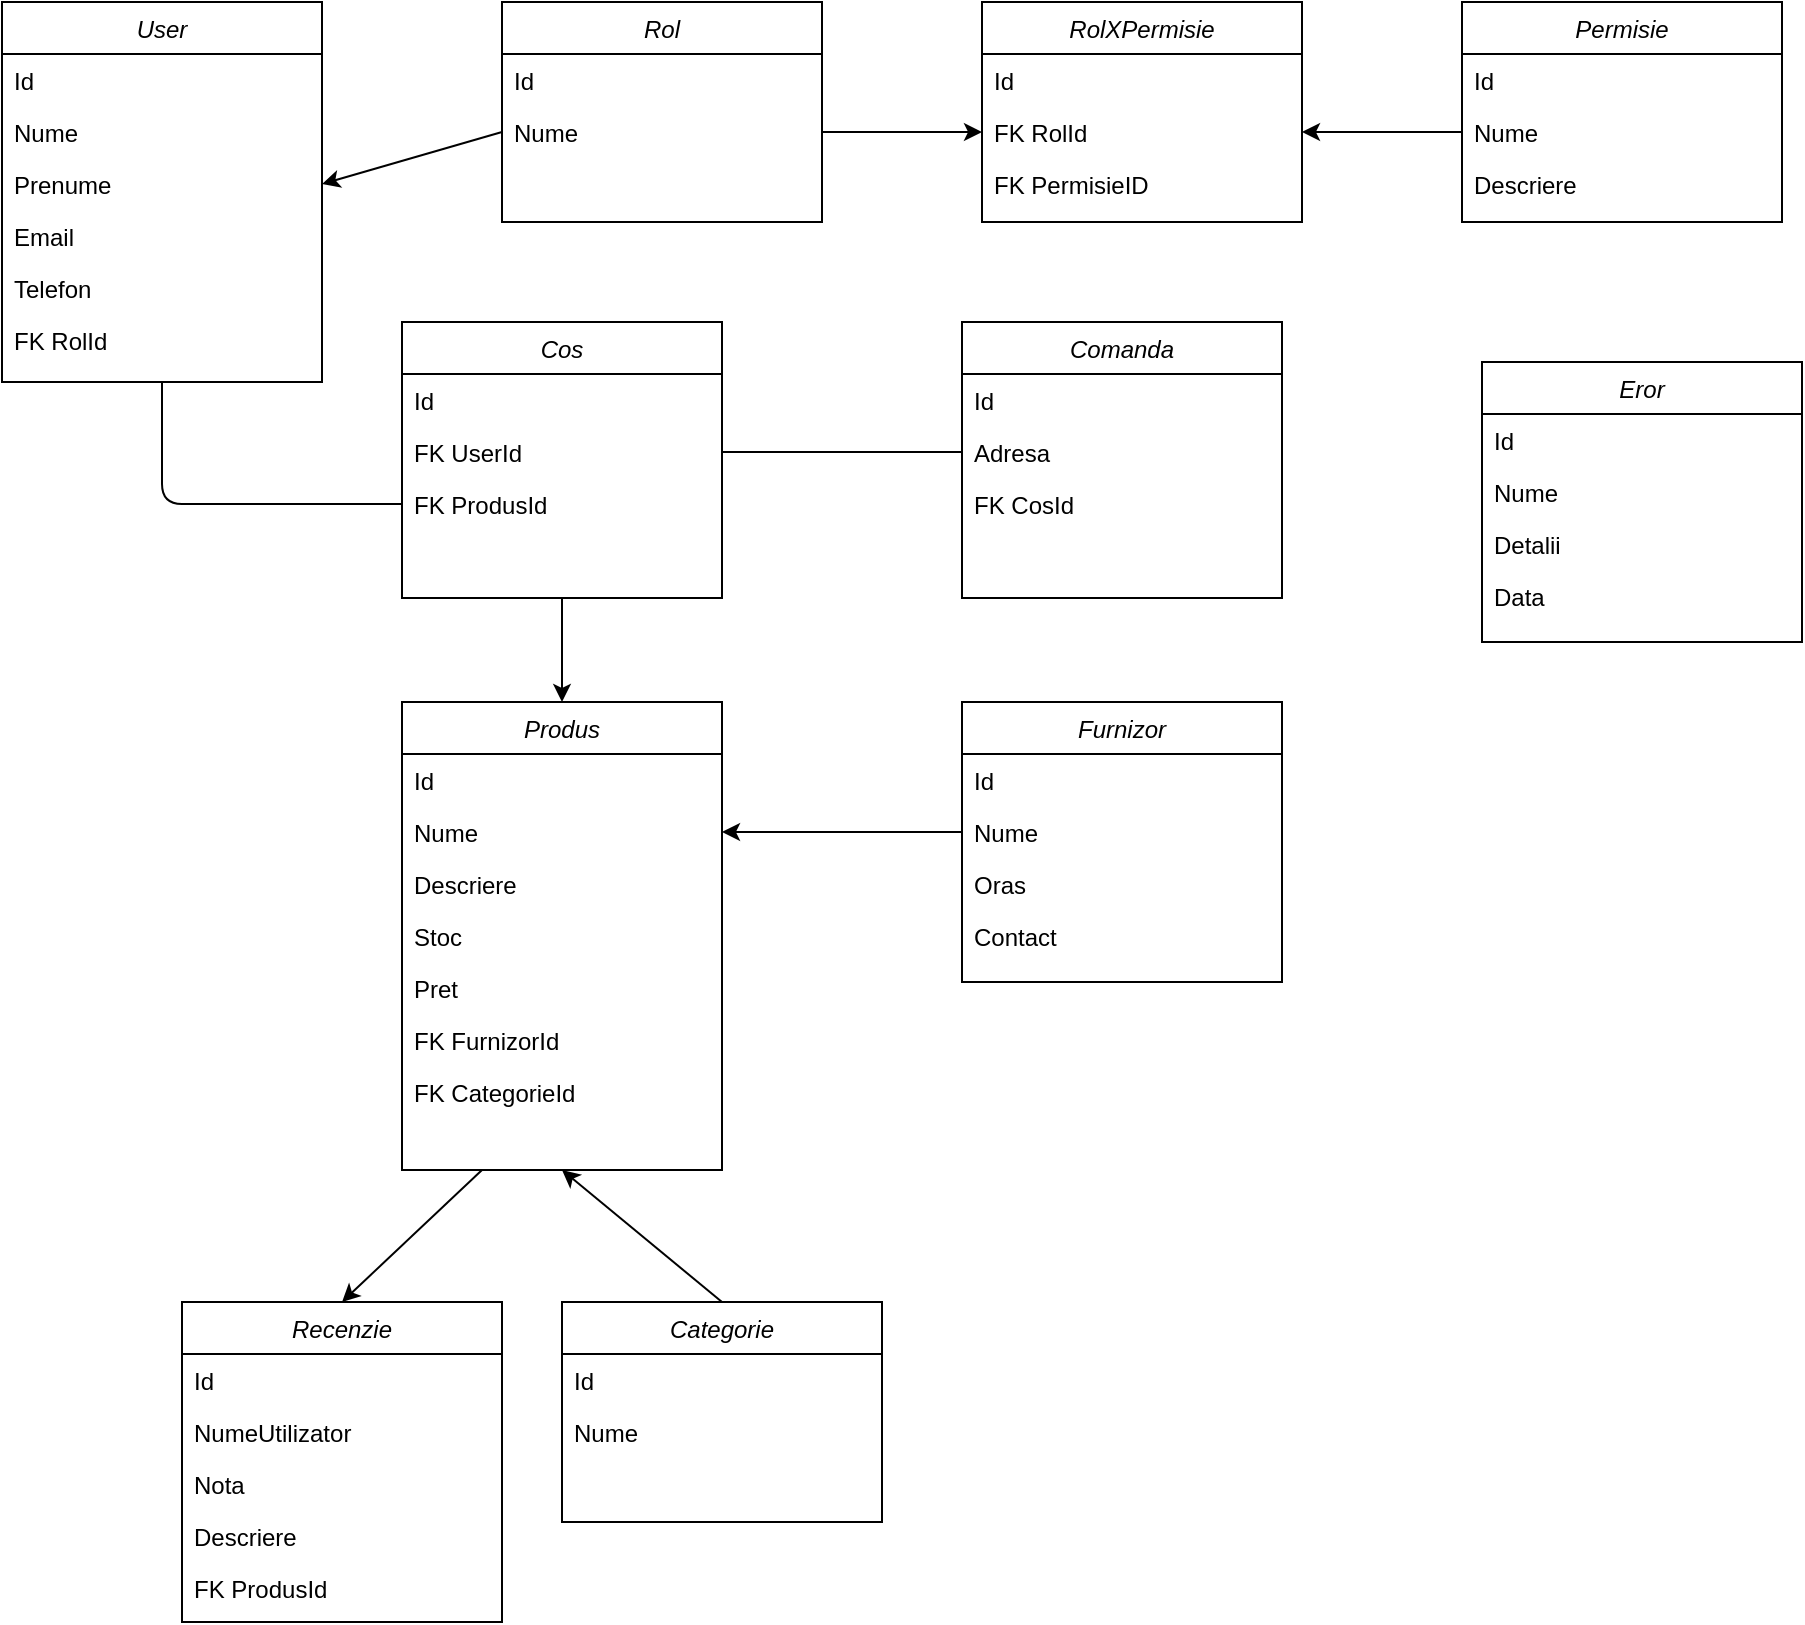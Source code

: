 <mxfile version="14.4.3" type="device"><diagram id="C5RBs43oDa-KdzZeNtuy" name="Page-1"><mxGraphModel dx="981" dy="548" grid="1" gridSize="10" guides="1" tooltips="1" connect="1" arrows="1" fold="1" page="1" pageScale="1" pageWidth="3300" pageHeight="4681" math="0" shadow="0"><root><mxCell id="WIyWlLk6GJQsqaUBKTNV-0"/><mxCell id="WIyWlLk6GJQsqaUBKTNV-1" parent="WIyWlLk6GJQsqaUBKTNV-0"/><mxCell id="A1wANrcbDZks1F24br09-61" value="Produs&#10;" style="swimlane;fontStyle=2;align=center;verticalAlign=top;childLayout=stackLayout;horizontal=1;startSize=26;horizontalStack=0;resizeParent=1;resizeLast=0;collapsible=1;marginBottom=0;rounded=0;shadow=0;strokeWidth=1;" vertex="1" parent="WIyWlLk6GJQsqaUBKTNV-1"><mxGeometry x="310" y="440" width="160" height="234" as="geometry"><mxRectangle x="230" y="140" width="160" height="26" as="alternateBounds"/></mxGeometry></mxCell><mxCell id="A1wANrcbDZks1F24br09-62" value="Id" style="text;align=left;verticalAlign=top;spacingLeft=4;spacingRight=4;overflow=hidden;rotatable=0;points=[[0,0.5],[1,0.5]];portConstraint=eastwest;" vertex="1" parent="A1wANrcbDZks1F24br09-61"><mxGeometry y="26" width="160" height="26" as="geometry"/></mxCell><mxCell id="A1wANrcbDZks1F24br09-63" value="Nume" style="text;align=left;verticalAlign=top;spacingLeft=4;spacingRight=4;overflow=hidden;rotatable=0;points=[[0,0.5],[1,0.5]];portConstraint=eastwest;rounded=0;shadow=0;html=0;" vertex="1" parent="A1wANrcbDZks1F24br09-61"><mxGeometry y="52" width="160" height="26" as="geometry"/></mxCell><mxCell id="A1wANrcbDZks1F24br09-64" value="Descriere" style="text;align=left;verticalAlign=top;spacingLeft=4;spacingRight=4;overflow=hidden;rotatable=0;points=[[0,0.5],[1,0.5]];portConstraint=eastwest;rounded=0;shadow=0;html=0;" vertex="1" parent="A1wANrcbDZks1F24br09-61"><mxGeometry y="78" width="160" height="26" as="geometry"/></mxCell><mxCell id="A1wANrcbDZks1F24br09-123" value="Stoc" style="text;align=left;verticalAlign=top;spacingLeft=4;spacingRight=4;overflow=hidden;rotatable=0;points=[[0,0.5],[1,0.5]];portConstraint=eastwest;rounded=0;shadow=0;html=0;" vertex="1" parent="A1wANrcbDZks1F24br09-61"><mxGeometry y="104" width="160" height="26" as="geometry"/></mxCell><mxCell id="A1wANrcbDZks1F24br09-124" value="Pret" style="text;align=left;verticalAlign=top;spacingLeft=4;spacingRight=4;overflow=hidden;rotatable=0;points=[[0,0.5],[1,0.5]];portConstraint=eastwest;rounded=0;shadow=0;html=0;" vertex="1" parent="A1wANrcbDZks1F24br09-61"><mxGeometry y="130" width="160" height="26" as="geometry"/></mxCell><mxCell id="A1wANrcbDZks1F24br09-65" value="FK FurnizorId" style="text;align=left;verticalAlign=top;spacingLeft=4;spacingRight=4;overflow=hidden;rotatable=0;points=[[0,0.5],[1,0.5]];portConstraint=eastwest;rounded=0;shadow=0;html=0;" vertex="1" parent="A1wANrcbDZks1F24br09-61"><mxGeometry y="156" width="160" height="26" as="geometry"/></mxCell><mxCell id="A1wANrcbDZks1F24br09-66" value="FK CategorieId" style="text;align=left;verticalAlign=top;spacingLeft=4;spacingRight=4;overflow=hidden;rotatable=0;points=[[0,0.5],[1,0.5]];portConstraint=eastwest;rounded=0;shadow=0;html=0;" vertex="1" parent="A1wANrcbDZks1F24br09-61"><mxGeometry y="182" width="160" height="26" as="geometry"/></mxCell><mxCell id="A1wANrcbDZks1F24br09-68" value="User" style="swimlane;fontStyle=2;align=center;verticalAlign=top;childLayout=stackLayout;horizontal=1;startSize=26;horizontalStack=0;resizeParent=1;resizeLast=0;collapsible=1;marginBottom=0;rounded=0;shadow=0;strokeWidth=1;" vertex="1" parent="WIyWlLk6GJQsqaUBKTNV-1"><mxGeometry x="110" y="90" width="160" height="190" as="geometry"><mxRectangle x="230" y="140" width="160" height="26" as="alternateBounds"/></mxGeometry></mxCell><mxCell id="A1wANrcbDZks1F24br09-69" value="Id" style="text;align=left;verticalAlign=top;spacingLeft=4;spacingRight=4;overflow=hidden;rotatable=0;points=[[0,0.5],[1,0.5]];portConstraint=eastwest;" vertex="1" parent="A1wANrcbDZks1F24br09-68"><mxGeometry y="26" width="160" height="26" as="geometry"/></mxCell><mxCell id="A1wANrcbDZks1F24br09-70" value="Nume" style="text;align=left;verticalAlign=top;spacingLeft=4;spacingRight=4;overflow=hidden;rotatable=0;points=[[0,0.5],[1,0.5]];portConstraint=eastwest;rounded=0;shadow=0;html=0;" vertex="1" parent="A1wANrcbDZks1F24br09-68"><mxGeometry y="52" width="160" height="26" as="geometry"/></mxCell><mxCell id="A1wANrcbDZks1F24br09-71" value="Prenume" style="text;align=left;verticalAlign=top;spacingLeft=4;spacingRight=4;overflow=hidden;rotatable=0;points=[[0,0.5],[1,0.5]];portConstraint=eastwest;rounded=0;shadow=0;html=0;" vertex="1" parent="A1wANrcbDZks1F24br09-68"><mxGeometry y="78" width="160" height="26" as="geometry"/></mxCell><mxCell id="A1wANrcbDZks1F24br09-73" value="Email" style="text;align=left;verticalAlign=top;spacingLeft=4;spacingRight=4;overflow=hidden;rotatable=0;points=[[0,0.5],[1,0.5]];portConstraint=eastwest;rounded=0;shadow=0;html=0;" vertex="1" parent="A1wANrcbDZks1F24br09-68"><mxGeometry y="104" width="160" height="26" as="geometry"/></mxCell><mxCell id="A1wANrcbDZks1F24br09-137" value="Telefon" style="text;align=left;verticalAlign=top;spacingLeft=4;spacingRight=4;overflow=hidden;rotatable=0;points=[[0,0.5],[1,0.5]];portConstraint=eastwest;rounded=0;shadow=0;html=0;" vertex="1" parent="A1wANrcbDZks1F24br09-68"><mxGeometry y="130" width="160" height="26" as="geometry"/></mxCell><mxCell id="A1wANrcbDZks1F24br09-72" value="FK RolId" style="text;align=left;verticalAlign=top;spacingLeft=4;spacingRight=4;overflow=hidden;rotatable=0;points=[[0,0.5],[1,0.5]];portConstraint=eastwest;rounded=0;shadow=0;html=0;" vertex="1" parent="A1wANrcbDZks1F24br09-68"><mxGeometry y="156" width="160" height="26" as="geometry"/></mxCell><mxCell id="A1wANrcbDZks1F24br09-74" value="Categorie" style="swimlane;fontStyle=2;align=center;verticalAlign=top;childLayout=stackLayout;horizontal=1;startSize=26;horizontalStack=0;resizeParent=1;resizeLast=0;collapsible=1;marginBottom=0;rounded=0;shadow=0;strokeWidth=1;" vertex="1" parent="WIyWlLk6GJQsqaUBKTNV-1"><mxGeometry x="390" y="740" width="160" height="110" as="geometry"><mxRectangle x="230" y="140" width="160" height="26" as="alternateBounds"/></mxGeometry></mxCell><mxCell id="A1wANrcbDZks1F24br09-75" value="Id" style="text;align=left;verticalAlign=top;spacingLeft=4;spacingRight=4;overflow=hidden;rotatable=0;points=[[0,0.5],[1,0.5]];portConstraint=eastwest;" vertex="1" parent="A1wANrcbDZks1F24br09-74"><mxGeometry y="26" width="160" height="26" as="geometry"/></mxCell><mxCell id="A1wANrcbDZks1F24br09-76" value="Nume" style="text;align=left;verticalAlign=top;spacingLeft=4;spacingRight=4;overflow=hidden;rotatable=0;points=[[0,0.5],[1,0.5]];portConstraint=eastwest;rounded=0;shadow=0;html=0;" vertex="1" parent="A1wANrcbDZks1F24br09-74"><mxGeometry y="52" width="160" height="26" as="geometry"/></mxCell><mxCell id="A1wANrcbDZks1F24br09-77" value="Recenzie" style="swimlane;fontStyle=2;align=center;verticalAlign=top;childLayout=stackLayout;horizontal=1;startSize=26;horizontalStack=0;resizeParent=1;resizeLast=0;collapsible=1;marginBottom=0;rounded=0;shadow=0;strokeWidth=1;" vertex="1" parent="WIyWlLk6GJQsqaUBKTNV-1"><mxGeometry x="200" y="740" width="160" height="160" as="geometry"><mxRectangle x="230" y="140" width="160" height="26" as="alternateBounds"/></mxGeometry></mxCell><mxCell id="A1wANrcbDZks1F24br09-78" value="Id" style="text;align=left;verticalAlign=top;spacingLeft=4;spacingRight=4;overflow=hidden;rotatable=0;points=[[0,0.5],[1,0.5]];portConstraint=eastwest;" vertex="1" parent="A1wANrcbDZks1F24br09-77"><mxGeometry y="26" width="160" height="26" as="geometry"/></mxCell><mxCell id="A1wANrcbDZks1F24br09-79" value="NumeUtilizator" style="text;align=left;verticalAlign=top;spacingLeft=4;spacingRight=4;overflow=hidden;rotatable=0;points=[[0,0.5],[1,0.5]];portConstraint=eastwest;rounded=0;shadow=0;html=0;" vertex="1" parent="A1wANrcbDZks1F24br09-77"><mxGeometry y="52" width="160" height="26" as="geometry"/></mxCell><mxCell id="A1wANrcbDZks1F24br09-80" value="Nota" style="text;align=left;verticalAlign=top;spacingLeft=4;spacingRight=4;overflow=hidden;rotatable=0;points=[[0,0.5],[1,0.5]];portConstraint=eastwest;rounded=0;shadow=0;html=0;" vertex="1" parent="A1wANrcbDZks1F24br09-77"><mxGeometry y="78" width="160" height="26" as="geometry"/></mxCell><mxCell id="A1wANrcbDZks1F24br09-81" value="Descriere" style="text;align=left;verticalAlign=top;spacingLeft=4;spacingRight=4;overflow=hidden;rotatable=0;points=[[0,0.5],[1,0.5]];portConstraint=eastwest;rounded=0;shadow=0;html=0;" vertex="1" parent="A1wANrcbDZks1F24br09-77"><mxGeometry y="104" width="160" height="26" as="geometry"/></mxCell><mxCell id="A1wANrcbDZks1F24br09-82" value="FK ProdusId" style="text;align=left;verticalAlign=top;spacingLeft=4;spacingRight=4;overflow=hidden;rotatable=0;points=[[0,0.5],[1,0.5]];portConstraint=eastwest;rounded=0;shadow=0;html=0;" vertex="1" parent="A1wANrcbDZks1F24br09-77"><mxGeometry y="130" width="160" height="26" as="geometry"/></mxCell><mxCell id="A1wANrcbDZks1F24br09-87" value="Rol" style="swimlane;fontStyle=2;align=center;verticalAlign=top;childLayout=stackLayout;horizontal=1;startSize=26;horizontalStack=0;resizeParent=1;resizeLast=0;collapsible=1;marginBottom=0;rounded=0;shadow=0;strokeWidth=1;" vertex="1" parent="WIyWlLk6GJQsqaUBKTNV-1"><mxGeometry x="360" y="90" width="160" height="110" as="geometry"><mxRectangle x="230" y="140" width="160" height="26" as="alternateBounds"/></mxGeometry></mxCell><mxCell id="A1wANrcbDZks1F24br09-88" value="Id" style="text;align=left;verticalAlign=top;spacingLeft=4;spacingRight=4;overflow=hidden;rotatable=0;points=[[0,0.5],[1,0.5]];portConstraint=eastwest;" vertex="1" parent="A1wANrcbDZks1F24br09-87"><mxGeometry y="26" width="160" height="26" as="geometry"/></mxCell><mxCell id="A1wANrcbDZks1F24br09-89" value="Nume" style="text;align=left;verticalAlign=top;spacingLeft=4;spacingRight=4;overflow=hidden;rotatable=0;points=[[0,0.5],[1,0.5]];portConstraint=eastwest;rounded=0;shadow=0;html=0;" vertex="1" parent="A1wANrcbDZks1F24br09-87"><mxGeometry y="52" width="160" height="26" as="geometry"/></mxCell><mxCell id="A1wANrcbDZks1F24br09-91" value="RolXPermisie" style="swimlane;fontStyle=2;align=center;verticalAlign=top;childLayout=stackLayout;horizontal=1;startSize=26;horizontalStack=0;resizeParent=1;resizeLast=0;collapsible=1;marginBottom=0;rounded=0;shadow=0;strokeWidth=1;" vertex="1" parent="WIyWlLk6GJQsqaUBKTNV-1"><mxGeometry x="600" y="90" width="160" height="110" as="geometry"><mxRectangle x="230" y="140" width="160" height="26" as="alternateBounds"/></mxGeometry></mxCell><mxCell id="A1wANrcbDZks1F24br09-92" value="Id" style="text;align=left;verticalAlign=top;spacingLeft=4;spacingRight=4;overflow=hidden;rotatable=0;points=[[0,0.5],[1,0.5]];portConstraint=eastwest;" vertex="1" parent="A1wANrcbDZks1F24br09-91"><mxGeometry y="26" width="160" height="26" as="geometry"/></mxCell><mxCell id="A1wANrcbDZks1F24br09-93" value="FK RolId" style="text;align=left;verticalAlign=top;spacingLeft=4;spacingRight=4;overflow=hidden;rotatable=0;points=[[0,0.5],[1,0.5]];portConstraint=eastwest;rounded=0;shadow=0;html=0;" vertex="1" parent="A1wANrcbDZks1F24br09-91"><mxGeometry y="52" width="160" height="26" as="geometry"/></mxCell><mxCell id="A1wANrcbDZks1F24br09-94" value="FK PermisieID" style="text;align=left;verticalAlign=top;spacingLeft=4;spacingRight=4;overflow=hidden;rotatable=0;points=[[0,0.5],[1,0.5]];portConstraint=eastwest;rounded=0;shadow=0;html=0;" vertex="1" parent="A1wANrcbDZks1F24br09-91"><mxGeometry y="78" width="160" height="26" as="geometry"/></mxCell><mxCell id="A1wANrcbDZks1F24br09-95" value="Cos" style="swimlane;fontStyle=2;align=center;verticalAlign=top;childLayout=stackLayout;horizontal=1;startSize=26;horizontalStack=0;resizeParent=1;resizeLast=0;collapsible=1;marginBottom=0;rounded=0;shadow=0;strokeWidth=1;" vertex="1" parent="WIyWlLk6GJQsqaUBKTNV-1"><mxGeometry x="310" y="250" width="160" height="138" as="geometry"><mxRectangle x="230" y="140" width="160" height="26" as="alternateBounds"/></mxGeometry></mxCell><mxCell id="A1wANrcbDZks1F24br09-96" value="Id" style="text;align=left;verticalAlign=top;spacingLeft=4;spacingRight=4;overflow=hidden;rotatable=0;points=[[0,0.5],[1,0.5]];portConstraint=eastwest;" vertex="1" parent="A1wANrcbDZks1F24br09-95"><mxGeometry y="26" width="160" height="26" as="geometry"/></mxCell><mxCell id="A1wANrcbDZks1F24br09-98" value="FK UserId" style="text;align=left;verticalAlign=top;spacingLeft=4;spacingRight=4;overflow=hidden;rotatable=0;points=[[0,0.5],[1,0.5]];portConstraint=eastwest;rounded=0;shadow=0;html=0;" vertex="1" parent="A1wANrcbDZks1F24br09-95"><mxGeometry y="52" width="160" height="26" as="geometry"/></mxCell><mxCell id="A1wANrcbDZks1F24br09-99" value="FK ProdusId" style="text;align=left;verticalAlign=top;spacingLeft=4;spacingRight=4;overflow=hidden;rotatable=0;points=[[0,0.5],[1,0.5]];portConstraint=eastwest;rounded=0;shadow=0;html=0;" vertex="1" parent="A1wANrcbDZks1F24br09-95"><mxGeometry y="78" width="160" height="26" as="geometry"/></mxCell><mxCell id="A1wANrcbDZks1F24br09-100" value="Furnizor" style="swimlane;fontStyle=2;align=center;verticalAlign=top;childLayout=stackLayout;horizontal=1;startSize=26;horizontalStack=0;resizeParent=1;resizeLast=0;collapsible=1;marginBottom=0;rounded=0;shadow=0;strokeWidth=1;" vertex="1" parent="WIyWlLk6GJQsqaUBKTNV-1"><mxGeometry x="590" y="440" width="160" height="140" as="geometry"><mxRectangle x="230" y="140" width="160" height="26" as="alternateBounds"/></mxGeometry></mxCell><mxCell id="A1wANrcbDZks1F24br09-101" value="Id" style="text;align=left;verticalAlign=top;spacingLeft=4;spacingRight=4;overflow=hidden;rotatable=0;points=[[0,0.5],[1,0.5]];portConstraint=eastwest;" vertex="1" parent="A1wANrcbDZks1F24br09-100"><mxGeometry y="26" width="160" height="26" as="geometry"/></mxCell><mxCell id="A1wANrcbDZks1F24br09-102" value="Nume" style="text;align=left;verticalAlign=top;spacingLeft=4;spacingRight=4;overflow=hidden;rotatable=0;points=[[0,0.5],[1,0.5]];portConstraint=eastwest;rounded=0;shadow=0;html=0;" vertex="1" parent="A1wANrcbDZks1F24br09-100"><mxGeometry y="52" width="160" height="26" as="geometry"/></mxCell><mxCell id="A1wANrcbDZks1F24br09-103" value="Oras" style="text;align=left;verticalAlign=top;spacingLeft=4;spacingRight=4;overflow=hidden;rotatable=0;points=[[0,0.5],[1,0.5]];portConstraint=eastwest;rounded=0;shadow=0;html=0;" vertex="1" parent="A1wANrcbDZks1F24br09-100"><mxGeometry y="78" width="160" height="26" as="geometry"/></mxCell><mxCell id="A1wANrcbDZks1F24br09-136" value="Contact" style="text;align=left;verticalAlign=top;spacingLeft=4;spacingRight=4;overflow=hidden;rotatable=0;points=[[0,0.5],[1,0.5]];portConstraint=eastwest;rounded=0;shadow=0;html=0;" vertex="1" parent="A1wANrcbDZks1F24br09-100"><mxGeometry y="104" width="160" height="26" as="geometry"/></mxCell><mxCell id="A1wANrcbDZks1F24br09-104" value="Eror" style="swimlane;fontStyle=2;align=center;verticalAlign=top;childLayout=stackLayout;horizontal=1;startSize=26;horizontalStack=0;resizeParent=1;resizeLast=0;collapsible=1;marginBottom=0;rounded=0;shadow=0;strokeWidth=1;" vertex="1" parent="WIyWlLk6GJQsqaUBKTNV-1"><mxGeometry x="850" y="270" width="160" height="140" as="geometry"><mxRectangle x="230" y="140" width="160" height="26" as="alternateBounds"/></mxGeometry></mxCell><mxCell id="A1wANrcbDZks1F24br09-105" value="Id" style="text;align=left;verticalAlign=top;spacingLeft=4;spacingRight=4;overflow=hidden;rotatable=0;points=[[0,0.5],[1,0.5]];portConstraint=eastwest;" vertex="1" parent="A1wANrcbDZks1F24br09-104"><mxGeometry y="26" width="160" height="26" as="geometry"/></mxCell><mxCell id="A1wANrcbDZks1F24br09-106" value="Nume" style="text;align=left;verticalAlign=top;spacingLeft=4;spacingRight=4;overflow=hidden;rotatable=0;points=[[0,0.5],[1,0.5]];portConstraint=eastwest;rounded=0;shadow=0;html=0;" vertex="1" parent="A1wANrcbDZks1F24br09-104"><mxGeometry y="52" width="160" height="26" as="geometry"/></mxCell><mxCell id="A1wANrcbDZks1F24br09-107" value="Detalii" style="text;align=left;verticalAlign=top;spacingLeft=4;spacingRight=4;overflow=hidden;rotatable=0;points=[[0,0.5],[1,0.5]];portConstraint=eastwest;rounded=0;shadow=0;html=0;" vertex="1" parent="A1wANrcbDZks1F24br09-104"><mxGeometry y="78" width="160" height="26" as="geometry"/></mxCell><mxCell id="A1wANrcbDZks1F24br09-134" value="Data" style="text;align=left;verticalAlign=top;spacingLeft=4;spacingRight=4;overflow=hidden;rotatable=0;points=[[0,0.5],[1,0.5]];portConstraint=eastwest;rounded=0;shadow=0;html=0;" vertex="1" parent="A1wANrcbDZks1F24br09-104"><mxGeometry y="104" width="160" height="26" as="geometry"/></mxCell><mxCell id="A1wANrcbDZks1F24br09-108" value="Comanda" style="swimlane;fontStyle=2;align=center;verticalAlign=top;childLayout=stackLayout;horizontal=1;startSize=26;horizontalStack=0;resizeParent=1;resizeLast=0;collapsible=1;marginBottom=0;rounded=0;shadow=0;strokeWidth=1;" vertex="1" parent="WIyWlLk6GJQsqaUBKTNV-1"><mxGeometry x="590" y="250" width="160" height="138" as="geometry"><mxRectangle x="230" y="140" width="160" height="26" as="alternateBounds"/></mxGeometry></mxCell><mxCell id="A1wANrcbDZks1F24br09-109" value="Id" style="text;align=left;verticalAlign=top;spacingLeft=4;spacingRight=4;overflow=hidden;rotatable=0;points=[[0,0.5],[1,0.5]];portConstraint=eastwest;" vertex="1" parent="A1wANrcbDZks1F24br09-108"><mxGeometry y="26" width="160" height="26" as="geometry"/></mxCell><mxCell id="A1wANrcbDZks1F24br09-112" value="Adresa" style="text;align=left;verticalAlign=top;spacingLeft=4;spacingRight=4;overflow=hidden;rotatable=0;points=[[0,0.5],[1,0.5]];portConstraint=eastwest;rounded=0;shadow=0;html=0;" vertex="1" parent="A1wANrcbDZks1F24br09-108"><mxGeometry y="52" width="160" height="26" as="geometry"/></mxCell><mxCell id="A1wANrcbDZks1F24br09-111" value="FK CosId" style="text;align=left;verticalAlign=top;spacingLeft=4;spacingRight=4;overflow=hidden;rotatable=0;points=[[0,0.5],[1,0.5]];portConstraint=eastwest;rounded=0;shadow=0;html=0;" vertex="1" parent="A1wANrcbDZks1F24br09-108"><mxGeometry y="78" width="160" height="26" as="geometry"/></mxCell><mxCell id="A1wANrcbDZks1F24br09-113" value="" style="endArrow=classic;html=1;entryX=0.5;entryY=0;entryDx=0;entryDy=0;exitX=0.25;exitY=1;exitDx=0;exitDy=0;" edge="1" parent="WIyWlLk6GJQsqaUBKTNV-1" source="A1wANrcbDZks1F24br09-61" target="A1wANrcbDZks1F24br09-77"><mxGeometry width="50" height="50" relative="1" as="geometry"><mxPoint x="330" y="550" as="sourcePoint"/><mxPoint x="310" y="610" as="targetPoint"/></mxGeometry></mxCell><mxCell id="A1wANrcbDZks1F24br09-114" value="" style="endArrow=classic;html=1;entryX=0.5;entryY=1;entryDx=0;entryDy=0;exitX=0.5;exitY=0;exitDx=0;exitDy=0;" edge="1" parent="WIyWlLk6GJQsqaUBKTNV-1" source="A1wANrcbDZks1F24br09-74" target="A1wANrcbDZks1F24br09-61"><mxGeometry width="50" height="50" relative="1" as="geometry"><mxPoint x="480" y="648" as="sourcePoint"/><mxPoint x="370" y="728" as="targetPoint"/></mxGeometry></mxCell><mxCell id="A1wANrcbDZks1F24br09-115" value="" style="endArrow=classic;html=1;entryX=1;entryY=0.5;entryDx=0;entryDy=0;exitX=0;exitY=0.5;exitDx=0;exitDy=0;" edge="1" parent="WIyWlLk6GJQsqaUBKTNV-1" source="A1wANrcbDZks1F24br09-102" target="A1wANrcbDZks1F24br09-63"><mxGeometry width="50" height="50" relative="1" as="geometry"><mxPoint x="520" y="500" as="sourcePoint"/><mxPoint x="570" y="450" as="targetPoint"/></mxGeometry></mxCell><mxCell id="A1wANrcbDZks1F24br09-116" value="" style="endArrow=classic;html=1;entryX=0.5;entryY=0;entryDx=0;entryDy=0;exitX=0.5;exitY=1;exitDx=0;exitDy=0;" edge="1" parent="WIyWlLk6GJQsqaUBKTNV-1" source="A1wANrcbDZks1F24br09-95" target="A1wANrcbDZks1F24br09-61"><mxGeometry width="50" height="50" relative="1" as="geometry"><mxPoint x="380" y="390" as="sourcePoint"/><mxPoint x="430" y="340" as="targetPoint"/></mxGeometry></mxCell><mxCell id="A1wANrcbDZks1F24br09-117" value="" style="endArrow=none;html=1;exitX=1;exitY=0.5;exitDx=0;exitDy=0;entryX=0;entryY=0.5;entryDx=0;entryDy=0;" edge="1" parent="WIyWlLk6GJQsqaUBKTNV-1" target="A1wANrcbDZks1F24br09-112"><mxGeometry width="50" height="50" relative="1" as="geometry"><mxPoint x="470" y="315" as="sourcePoint"/><mxPoint x="590" y="380" as="targetPoint"/></mxGeometry></mxCell><mxCell id="A1wANrcbDZks1F24br09-118" value="" style="endArrow=none;html=1;entryX=0.5;entryY=1;entryDx=0;entryDy=0;exitX=0;exitY=0.5;exitDx=0;exitDy=0;" edge="1" parent="WIyWlLk6GJQsqaUBKTNV-1" source="A1wANrcbDZks1F24br09-99" target="A1wANrcbDZks1F24br09-68"><mxGeometry width="50" height="50" relative="1" as="geometry"><mxPoint x="540" y="430" as="sourcePoint"/><mxPoint x="590" y="380" as="targetPoint"/><Array as="points"><mxPoint x="190" y="341"/></Array></mxGeometry></mxCell><mxCell id="A1wANrcbDZks1F24br09-119" value="" style="endArrow=classic;html=1;exitX=0;exitY=0.5;exitDx=0;exitDy=0;entryX=1;entryY=0.5;entryDx=0;entryDy=0;" edge="1" parent="WIyWlLk6GJQsqaUBKTNV-1" source="A1wANrcbDZks1F24br09-89" target="A1wANrcbDZks1F24br09-71"><mxGeometry width="50" height="50" relative="1" as="geometry"><mxPoint x="540" y="430" as="sourcePoint"/><mxPoint x="590" y="380" as="targetPoint"/></mxGeometry></mxCell><mxCell id="A1wANrcbDZks1F24br09-120" value="" style="endArrow=classic;html=1;exitX=1;exitY=0.5;exitDx=0;exitDy=0;entryX=0;entryY=0.5;entryDx=0;entryDy=0;" edge="1" parent="WIyWlLk6GJQsqaUBKTNV-1" source="A1wANrcbDZks1F24br09-89" target="A1wANrcbDZks1F24br09-93"><mxGeometry width="50" height="50" relative="1" as="geometry"><mxPoint x="540" y="430" as="sourcePoint"/><mxPoint x="590" y="380" as="targetPoint"/></mxGeometry></mxCell><mxCell id="A1wANrcbDZks1F24br09-126" value="Permisie" style="swimlane;fontStyle=2;align=center;verticalAlign=top;childLayout=stackLayout;horizontal=1;startSize=26;horizontalStack=0;resizeParent=1;resizeLast=0;collapsible=1;marginBottom=0;rounded=0;shadow=0;strokeWidth=1;" vertex="1" parent="WIyWlLk6GJQsqaUBKTNV-1"><mxGeometry x="840" y="90" width="160" height="110" as="geometry"><mxRectangle x="230" y="140" width="160" height="26" as="alternateBounds"/></mxGeometry></mxCell><mxCell id="A1wANrcbDZks1F24br09-127" value="Id" style="text;align=left;verticalAlign=top;spacingLeft=4;spacingRight=4;overflow=hidden;rotatable=0;points=[[0,0.5],[1,0.5]];portConstraint=eastwest;" vertex="1" parent="A1wANrcbDZks1F24br09-126"><mxGeometry y="26" width="160" height="26" as="geometry"/></mxCell><mxCell id="A1wANrcbDZks1F24br09-128" value="Nume" style="text;align=left;verticalAlign=top;spacingLeft=4;spacingRight=4;overflow=hidden;rotatable=0;points=[[0,0.5],[1,0.5]];portConstraint=eastwest;rounded=0;shadow=0;html=0;" vertex="1" parent="A1wANrcbDZks1F24br09-126"><mxGeometry y="52" width="160" height="26" as="geometry"/></mxCell><mxCell id="A1wANrcbDZks1F24br09-129" value="Descriere" style="text;align=left;verticalAlign=top;spacingLeft=4;spacingRight=4;overflow=hidden;rotatable=0;points=[[0,0.5],[1,0.5]];portConstraint=eastwest;rounded=0;shadow=0;html=0;" vertex="1" parent="A1wANrcbDZks1F24br09-126"><mxGeometry y="78" width="160" height="26" as="geometry"/></mxCell><mxCell id="A1wANrcbDZks1F24br09-130" value="" style="endArrow=classic;html=1;exitX=0;exitY=0.5;exitDx=0;exitDy=0;entryX=1;entryY=0.5;entryDx=0;entryDy=0;" edge="1" parent="WIyWlLk6GJQsqaUBKTNV-1" source="A1wANrcbDZks1F24br09-128" target="A1wANrcbDZks1F24br09-93"><mxGeometry width="50" height="50" relative="1" as="geometry"><mxPoint x="530" y="165" as="sourcePoint"/><mxPoint x="610" y="165" as="targetPoint"/></mxGeometry></mxCell></root></mxGraphModel></diagram></mxfile>